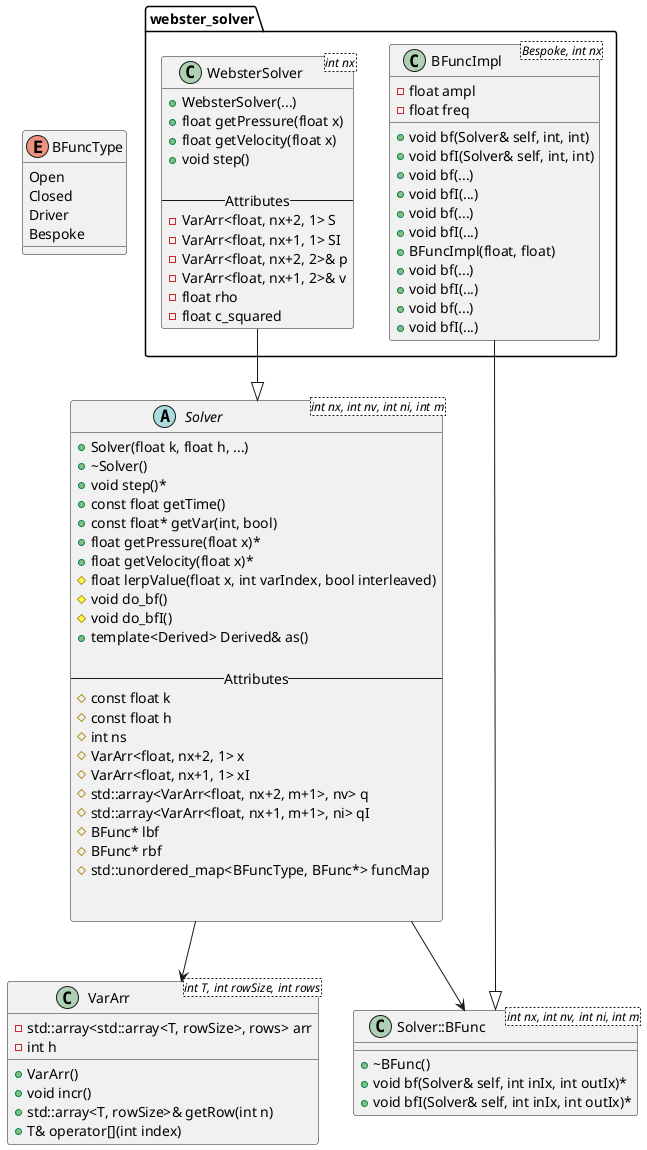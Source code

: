 @startuml
' Declare the enums
enum BFuncType {
    Open
    Closed
    Driver
    Bespoke
}

class VarArr<int T, int rowSize, int rows> {
    - std::array<std::array<T, rowSize>, rows> arr
    - int h
    + VarArr()
    + void incr()
    + std::array<T, rowSize>& getRow(int n)
    + T& operator[](int index)
}

abstract Solver<int nx, int nv, int ni, int m> {
    + Solver(float k, float h, ...)
    + ~Solver()
    + void step()*
    + const float getTime()
    + const float* getVar(int, bool)
    + float getPressure(float x)*
    + float getVelocity(float x)*
    # float lerpValue(float x, int varIndex, bool interleaved)
    # void do_bf()
    # void do_bfI()
    + template<Derived> Derived& as()

    -- Attributes --
    # const float k
    # const float h
    # int ns
    # VarArr<float, nx+2, 1> x
    # VarArr<float, nx+1, 1> xI
    # std::array<VarArr<float, nx+2, m+1>, nv> q
    # std::array<VarArr<float, nx+1, m+1>, ni> qI
    # BFunc* lbf
    # BFunc* rbf
    # std::unordered_map<BFuncType, BFunc*> funcMap

    
}

class Solver::BFunc<int nx, int nv, int ni, int m> {
    + ~BFunc()
    + void bf(Solver& self, int inIx, int outIx)*
    + void bfI(Solver& self, int inIx, int outIx)*
}

Solver --> VarArr
Solver --> Solver::BFunc

namespace webster_solver {
class WebsterSolver<int nx> {
    + WebsterSolver(...)
    + float getPressure(float x)
    + float getVelocity(float x)
    + void step()

    -- Attributes --
    - VarArr<float, nx+2, 1> S
    - VarArr<float, nx+1, 1> SI
    - VarArr<float, nx+2, 2>& p
    - VarArr<float, nx+1, 2>& v
    - float rho
    - float c_squared
}

WebsterSolver --|> Solver

abstract BFuncImpl<typename T, int nx> {
    + void bf(Solver& self, int, int)
    + void bfI(Solver& self, int, int)
}

BFuncImpl --|> Solver::BFunc

class BFuncImpl<Open, int nx> {
    + void bf(...)
    + void bfI(...)
}
class BFuncImpl<Closed, int nx> {
    + void bf(...)
    + void bfI(...)
}
class BFuncImpl<Driver, int nx> {
    - float ampl
    - float freq
    + BFuncImpl(float, float)
    + void bf(...)
    + void bfI(...)
}
class BFuncImpl<Bespoke, int nx> {
    + void bf(...)
    + void bfI(...)
}

' "BFuncImpl<Open, nx>" -|> "Solver<nx, nv, ni, m>::BFunc"
' "BFuncImpl<Closed, nx>" -|> "Solver<nx, nv, ni, m>::BFunc"
' "BFuncImpl<Driver, nx>" -|> "Solver<nx, nv, ni, m>::BFunc"
' "BFuncImpl<Bespoke, nx>" -|> "Solver<nx, nv, ni, m>::BFunc"
}
@enduml
